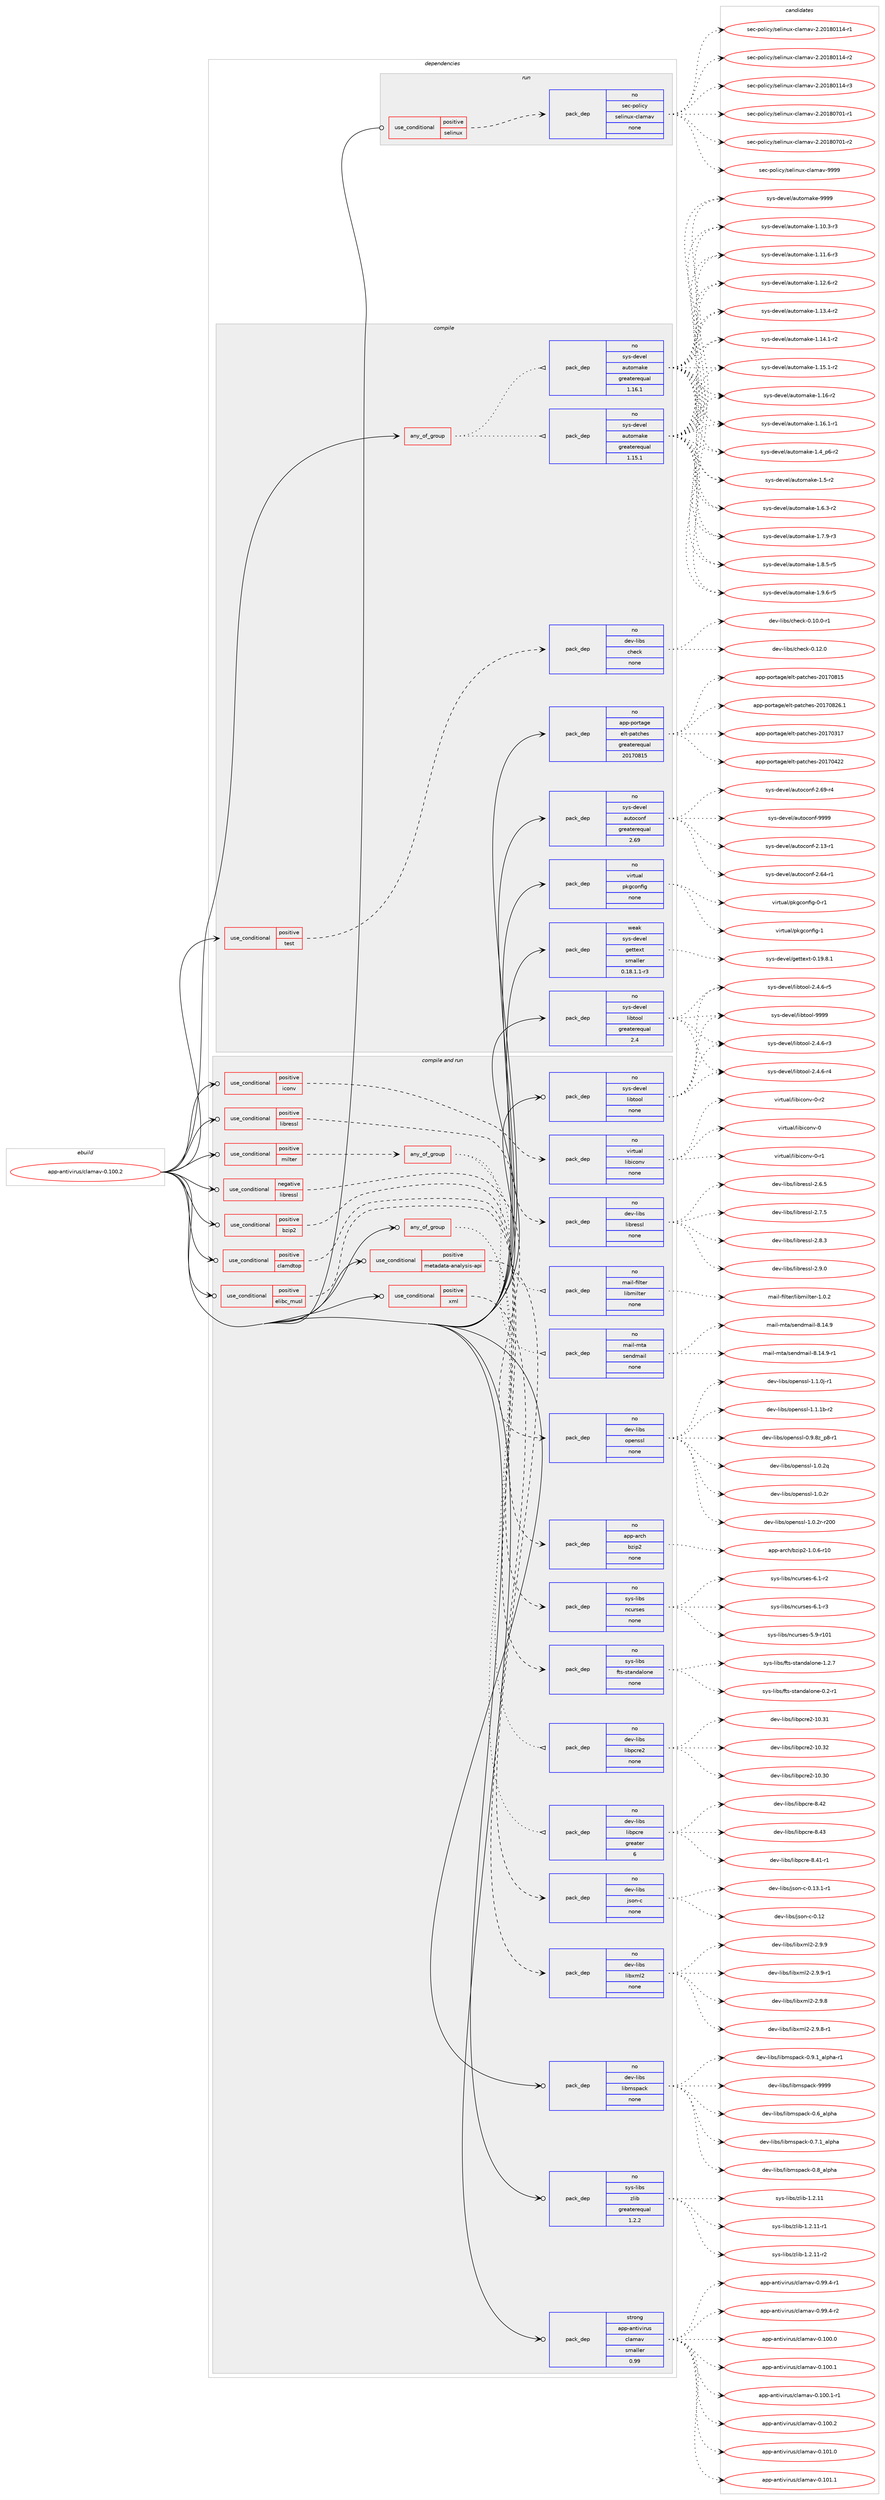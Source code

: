 digraph prolog {

# *************
# Graph options
# *************

newrank=true;
concentrate=true;
compound=true;
graph [rankdir=LR,fontname=Helvetica,fontsize=10,ranksep=1.5];#, ranksep=2.5, nodesep=0.2];
edge  [arrowhead=vee];
node  [fontname=Helvetica,fontsize=10];

# **********
# The ebuild
# **********

subgraph cluster_leftcol {
color=gray;
rank=same;
label=<<i>ebuild</i>>;
id [label="app-antivirus/clamav-0.100.2", color=red, width=4, href="../app-antivirus/clamav-0.100.2.svg"];
}

# ****************
# The dependencies
# ****************

subgraph cluster_midcol {
color=gray;
label=<<i>dependencies</i>>;
subgraph cluster_compile {
fillcolor="#eeeeee";
style=filled;
label=<<i>compile</i>>;
subgraph any19181 {
dependency1270510 [label=<<TABLE BORDER="0" CELLBORDER="1" CELLSPACING="0" CELLPADDING="4"><TR><TD CELLPADDING="10">any_of_group</TD></TR></TABLE>>, shape=none, color=red];subgraph pack904474 {
dependency1270511 [label=<<TABLE BORDER="0" CELLBORDER="1" CELLSPACING="0" CELLPADDING="4" WIDTH="220"><TR><TD ROWSPAN="6" CELLPADDING="30">pack_dep</TD></TR><TR><TD WIDTH="110">no</TD></TR><TR><TD>sys-devel</TD></TR><TR><TD>automake</TD></TR><TR><TD>greaterequal</TD></TR><TR><TD>1.16.1</TD></TR></TABLE>>, shape=none, color=blue];
}
dependency1270510:e -> dependency1270511:w [weight=20,style="dotted",arrowhead="oinv"];
subgraph pack904475 {
dependency1270512 [label=<<TABLE BORDER="0" CELLBORDER="1" CELLSPACING="0" CELLPADDING="4" WIDTH="220"><TR><TD ROWSPAN="6" CELLPADDING="30">pack_dep</TD></TR><TR><TD WIDTH="110">no</TD></TR><TR><TD>sys-devel</TD></TR><TR><TD>automake</TD></TR><TR><TD>greaterequal</TD></TR><TR><TD>1.15.1</TD></TR></TABLE>>, shape=none, color=blue];
}
dependency1270510:e -> dependency1270512:w [weight=20,style="dotted",arrowhead="oinv"];
}
id:e -> dependency1270510:w [weight=20,style="solid",arrowhead="vee"];
subgraph cond346334 {
dependency1270513 [label=<<TABLE BORDER="0" CELLBORDER="1" CELLSPACING="0" CELLPADDING="4"><TR><TD ROWSPAN="3" CELLPADDING="10">use_conditional</TD></TR><TR><TD>positive</TD></TR><TR><TD>test</TD></TR></TABLE>>, shape=none, color=red];
subgraph pack904476 {
dependency1270514 [label=<<TABLE BORDER="0" CELLBORDER="1" CELLSPACING="0" CELLPADDING="4" WIDTH="220"><TR><TD ROWSPAN="6" CELLPADDING="30">pack_dep</TD></TR><TR><TD WIDTH="110">no</TD></TR><TR><TD>dev-libs</TD></TR><TR><TD>check</TD></TR><TR><TD>none</TD></TR><TR><TD></TD></TR></TABLE>>, shape=none, color=blue];
}
dependency1270513:e -> dependency1270514:w [weight=20,style="dashed",arrowhead="vee"];
}
id:e -> dependency1270513:w [weight=20,style="solid",arrowhead="vee"];
subgraph pack904477 {
dependency1270515 [label=<<TABLE BORDER="0" CELLBORDER="1" CELLSPACING="0" CELLPADDING="4" WIDTH="220"><TR><TD ROWSPAN="6" CELLPADDING="30">pack_dep</TD></TR><TR><TD WIDTH="110">no</TD></TR><TR><TD>app-portage</TD></TR><TR><TD>elt-patches</TD></TR><TR><TD>greaterequal</TD></TR><TR><TD>20170815</TD></TR></TABLE>>, shape=none, color=blue];
}
id:e -> dependency1270515:w [weight=20,style="solid",arrowhead="vee"];
subgraph pack904478 {
dependency1270516 [label=<<TABLE BORDER="0" CELLBORDER="1" CELLSPACING="0" CELLPADDING="4" WIDTH="220"><TR><TD ROWSPAN="6" CELLPADDING="30">pack_dep</TD></TR><TR><TD WIDTH="110">no</TD></TR><TR><TD>sys-devel</TD></TR><TR><TD>autoconf</TD></TR><TR><TD>greaterequal</TD></TR><TR><TD>2.69</TD></TR></TABLE>>, shape=none, color=blue];
}
id:e -> dependency1270516:w [weight=20,style="solid",arrowhead="vee"];
subgraph pack904479 {
dependency1270517 [label=<<TABLE BORDER="0" CELLBORDER="1" CELLSPACING="0" CELLPADDING="4" WIDTH="220"><TR><TD ROWSPAN="6" CELLPADDING="30">pack_dep</TD></TR><TR><TD WIDTH="110">no</TD></TR><TR><TD>sys-devel</TD></TR><TR><TD>libtool</TD></TR><TR><TD>greaterequal</TD></TR><TR><TD>2.4</TD></TR></TABLE>>, shape=none, color=blue];
}
id:e -> dependency1270517:w [weight=20,style="solid",arrowhead="vee"];
subgraph pack904480 {
dependency1270518 [label=<<TABLE BORDER="0" CELLBORDER="1" CELLSPACING="0" CELLPADDING="4" WIDTH="220"><TR><TD ROWSPAN="6" CELLPADDING="30">pack_dep</TD></TR><TR><TD WIDTH="110">no</TD></TR><TR><TD>virtual</TD></TR><TR><TD>pkgconfig</TD></TR><TR><TD>none</TD></TR><TR><TD></TD></TR></TABLE>>, shape=none, color=blue];
}
id:e -> dependency1270518:w [weight=20,style="solid",arrowhead="vee"];
subgraph pack904481 {
dependency1270519 [label=<<TABLE BORDER="0" CELLBORDER="1" CELLSPACING="0" CELLPADDING="4" WIDTH="220"><TR><TD ROWSPAN="6" CELLPADDING="30">pack_dep</TD></TR><TR><TD WIDTH="110">weak</TD></TR><TR><TD>sys-devel</TD></TR><TR><TD>gettext</TD></TR><TR><TD>smaller</TD></TR><TR><TD>0.18.1.1-r3</TD></TR></TABLE>>, shape=none, color=blue];
}
id:e -> dependency1270519:w [weight=20,style="solid",arrowhead="vee"];
}
subgraph cluster_compileandrun {
fillcolor="#eeeeee";
style=filled;
label=<<i>compile and run</i>>;
subgraph any19182 {
dependency1270520 [label=<<TABLE BORDER="0" CELLBORDER="1" CELLSPACING="0" CELLPADDING="4"><TR><TD CELLPADDING="10">any_of_group</TD></TR></TABLE>>, shape=none, color=red];subgraph pack904482 {
dependency1270521 [label=<<TABLE BORDER="0" CELLBORDER="1" CELLSPACING="0" CELLPADDING="4" WIDTH="220"><TR><TD ROWSPAN="6" CELLPADDING="30">pack_dep</TD></TR><TR><TD WIDTH="110">no</TD></TR><TR><TD>dev-libs</TD></TR><TR><TD>libpcre2</TD></TR><TR><TD>none</TD></TR><TR><TD></TD></TR></TABLE>>, shape=none, color=blue];
}
dependency1270520:e -> dependency1270521:w [weight=20,style="dotted",arrowhead="oinv"];
subgraph pack904483 {
dependency1270522 [label=<<TABLE BORDER="0" CELLBORDER="1" CELLSPACING="0" CELLPADDING="4" WIDTH="220"><TR><TD ROWSPAN="6" CELLPADDING="30">pack_dep</TD></TR><TR><TD WIDTH="110">no</TD></TR><TR><TD>dev-libs</TD></TR><TR><TD>libpcre</TD></TR><TR><TD>greater</TD></TR><TR><TD>6</TD></TR></TABLE>>, shape=none, color=blue];
}
dependency1270520:e -> dependency1270522:w [weight=20,style="dotted",arrowhead="oinv"];
}
id:e -> dependency1270520:w [weight=20,style="solid",arrowhead="odotvee"];
subgraph cond346335 {
dependency1270523 [label=<<TABLE BORDER="0" CELLBORDER="1" CELLSPACING="0" CELLPADDING="4"><TR><TD ROWSPAN="3" CELLPADDING="10">use_conditional</TD></TR><TR><TD>negative</TD></TR><TR><TD>libressl</TD></TR></TABLE>>, shape=none, color=red];
subgraph pack904484 {
dependency1270524 [label=<<TABLE BORDER="0" CELLBORDER="1" CELLSPACING="0" CELLPADDING="4" WIDTH="220"><TR><TD ROWSPAN="6" CELLPADDING="30">pack_dep</TD></TR><TR><TD WIDTH="110">no</TD></TR><TR><TD>dev-libs</TD></TR><TR><TD>openssl</TD></TR><TR><TD>none</TD></TR><TR><TD></TD></TR></TABLE>>, shape=none, color=blue];
}
dependency1270523:e -> dependency1270524:w [weight=20,style="dashed",arrowhead="vee"];
}
id:e -> dependency1270523:w [weight=20,style="solid",arrowhead="odotvee"];
subgraph cond346336 {
dependency1270525 [label=<<TABLE BORDER="0" CELLBORDER="1" CELLSPACING="0" CELLPADDING="4"><TR><TD ROWSPAN="3" CELLPADDING="10">use_conditional</TD></TR><TR><TD>positive</TD></TR><TR><TD>bzip2</TD></TR></TABLE>>, shape=none, color=red];
subgraph pack904485 {
dependency1270526 [label=<<TABLE BORDER="0" CELLBORDER="1" CELLSPACING="0" CELLPADDING="4" WIDTH="220"><TR><TD ROWSPAN="6" CELLPADDING="30">pack_dep</TD></TR><TR><TD WIDTH="110">no</TD></TR><TR><TD>app-arch</TD></TR><TR><TD>bzip2</TD></TR><TR><TD>none</TD></TR><TR><TD></TD></TR></TABLE>>, shape=none, color=blue];
}
dependency1270525:e -> dependency1270526:w [weight=20,style="dashed",arrowhead="vee"];
}
id:e -> dependency1270525:w [weight=20,style="solid",arrowhead="odotvee"];
subgraph cond346337 {
dependency1270527 [label=<<TABLE BORDER="0" CELLBORDER="1" CELLSPACING="0" CELLPADDING="4"><TR><TD ROWSPAN="3" CELLPADDING="10">use_conditional</TD></TR><TR><TD>positive</TD></TR><TR><TD>clamdtop</TD></TR></TABLE>>, shape=none, color=red];
subgraph pack904486 {
dependency1270528 [label=<<TABLE BORDER="0" CELLBORDER="1" CELLSPACING="0" CELLPADDING="4" WIDTH="220"><TR><TD ROWSPAN="6" CELLPADDING="30">pack_dep</TD></TR><TR><TD WIDTH="110">no</TD></TR><TR><TD>sys-libs</TD></TR><TR><TD>ncurses</TD></TR><TR><TD>none</TD></TR><TR><TD></TD></TR></TABLE>>, shape=none, color=blue];
}
dependency1270527:e -> dependency1270528:w [weight=20,style="dashed",arrowhead="vee"];
}
id:e -> dependency1270527:w [weight=20,style="solid",arrowhead="odotvee"];
subgraph cond346338 {
dependency1270529 [label=<<TABLE BORDER="0" CELLBORDER="1" CELLSPACING="0" CELLPADDING="4"><TR><TD ROWSPAN="3" CELLPADDING="10">use_conditional</TD></TR><TR><TD>positive</TD></TR><TR><TD>elibc_musl</TD></TR></TABLE>>, shape=none, color=red];
subgraph pack904487 {
dependency1270530 [label=<<TABLE BORDER="0" CELLBORDER="1" CELLSPACING="0" CELLPADDING="4" WIDTH="220"><TR><TD ROWSPAN="6" CELLPADDING="30">pack_dep</TD></TR><TR><TD WIDTH="110">no</TD></TR><TR><TD>sys-libs</TD></TR><TR><TD>fts-standalone</TD></TR><TR><TD>none</TD></TR><TR><TD></TD></TR></TABLE>>, shape=none, color=blue];
}
dependency1270529:e -> dependency1270530:w [weight=20,style="dashed",arrowhead="vee"];
}
id:e -> dependency1270529:w [weight=20,style="solid",arrowhead="odotvee"];
subgraph cond346339 {
dependency1270531 [label=<<TABLE BORDER="0" CELLBORDER="1" CELLSPACING="0" CELLPADDING="4"><TR><TD ROWSPAN="3" CELLPADDING="10">use_conditional</TD></TR><TR><TD>positive</TD></TR><TR><TD>iconv</TD></TR></TABLE>>, shape=none, color=red];
subgraph pack904488 {
dependency1270532 [label=<<TABLE BORDER="0" CELLBORDER="1" CELLSPACING="0" CELLPADDING="4" WIDTH="220"><TR><TD ROWSPAN="6" CELLPADDING="30">pack_dep</TD></TR><TR><TD WIDTH="110">no</TD></TR><TR><TD>virtual</TD></TR><TR><TD>libiconv</TD></TR><TR><TD>none</TD></TR><TR><TD></TD></TR></TABLE>>, shape=none, color=blue];
}
dependency1270531:e -> dependency1270532:w [weight=20,style="dashed",arrowhead="vee"];
}
id:e -> dependency1270531:w [weight=20,style="solid",arrowhead="odotvee"];
subgraph cond346340 {
dependency1270533 [label=<<TABLE BORDER="0" CELLBORDER="1" CELLSPACING="0" CELLPADDING="4"><TR><TD ROWSPAN="3" CELLPADDING="10">use_conditional</TD></TR><TR><TD>positive</TD></TR><TR><TD>libressl</TD></TR></TABLE>>, shape=none, color=red];
subgraph pack904489 {
dependency1270534 [label=<<TABLE BORDER="0" CELLBORDER="1" CELLSPACING="0" CELLPADDING="4" WIDTH="220"><TR><TD ROWSPAN="6" CELLPADDING="30">pack_dep</TD></TR><TR><TD WIDTH="110">no</TD></TR><TR><TD>dev-libs</TD></TR><TR><TD>libressl</TD></TR><TR><TD>none</TD></TR><TR><TD></TD></TR></TABLE>>, shape=none, color=blue];
}
dependency1270533:e -> dependency1270534:w [weight=20,style="dashed",arrowhead="vee"];
}
id:e -> dependency1270533:w [weight=20,style="solid",arrowhead="odotvee"];
subgraph cond346341 {
dependency1270535 [label=<<TABLE BORDER="0" CELLBORDER="1" CELLSPACING="0" CELLPADDING="4"><TR><TD ROWSPAN="3" CELLPADDING="10">use_conditional</TD></TR><TR><TD>positive</TD></TR><TR><TD>metadata-analysis-api</TD></TR></TABLE>>, shape=none, color=red];
subgraph pack904490 {
dependency1270536 [label=<<TABLE BORDER="0" CELLBORDER="1" CELLSPACING="0" CELLPADDING="4" WIDTH="220"><TR><TD ROWSPAN="6" CELLPADDING="30">pack_dep</TD></TR><TR><TD WIDTH="110">no</TD></TR><TR><TD>dev-libs</TD></TR><TR><TD>json-c</TD></TR><TR><TD>none</TD></TR><TR><TD></TD></TR></TABLE>>, shape=none, color=blue];
}
dependency1270535:e -> dependency1270536:w [weight=20,style="dashed",arrowhead="vee"];
}
id:e -> dependency1270535:w [weight=20,style="solid",arrowhead="odotvee"];
subgraph cond346342 {
dependency1270537 [label=<<TABLE BORDER="0" CELLBORDER="1" CELLSPACING="0" CELLPADDING="4"><TR><TD ROWSPAN="3" CELLPADDING="10">use_conditional</TD></TR><TR><TD>positive</TD></TR><TR><TD>milter</TD></TR></TABLE>>, shape=none, color=red];
subgraph any19183 {
dependency1270538 [label=<<TABLE BORDER="0" CELLBORDER="1" CELLSPACING="0" CELLPADDING="4"><TR><TD CELLPADDING="10">any_of_group</TD></TR></TABLE>>, shape=none, color=red];subgraph pack904491 {
dependency1270539 [label=<<TABLE BORDER="0" CELLBORDER="1" CELLSPACING="0" CELLPADDING="4" WIDTH="220"><TR><TD ROWSPAN="6" CELLPADDING="30">pack_dep</TD></TR><TR><TD WIDTH="110">no</TD></TR><TR><TD>mail-filter</TD></TR><TR><TD>libmilter</TD></TR><TR><TD>none</TD></TR><TR><TD></TD></TR></TABLE>>, shape=none, color=blue];
}
dependency1270538:e -> dependency1270539:w [weight=20,style="dotted",arrowhead="oinv"];
subgraph pack904492 {
dependency1270540 [label=<<TABLE BORDER="0" CELLBORDER="1" CELLSPACING="0" CELLPADDING="4" WIDTH="220"><TR><TD ROWSPAN="6" CELLPADDING="30">pack_dep</TD></TR><TR><TD WIDTH="110">no</TD></TR><TR><TD>mail-mta</TD></TR><TR><TD>sendmail</TD></TR><TR><TD>none</TD></TR><TR><TD></TD></TR></TABLE>>, shape=none, color=blue];
}
dependency1270538:e -> dependency1270540:w [weight=20,style="dotted",arrowhead="oinv"];
}
dependency1270537:e -> dependency1270538:w [weight=20,style="dashed",arrowhead="vee"];
}
id:e -> dependency1270537:w [weight=20,style="solid",arrowhead="odotvee"];
subgraph cond346343 {
dependency1270541 [label=<<TABLE BORDER="0" CELLBORDER="1" CELLSPACING="0" CELLPADDING="4"><TR><TD ROWSPAN="3" CELLPADDING="10">use_conditional</TD></TR><TR><TD>positive</TD></TR><TR><TD>xml</TD></TR></TABLE>>, shape=none, color=red];
subgraph pack904493 {
dependency1270542 [label=<<TABLE BORDER="0" CELLBORDER="1" CELLSPACING="0" CELLPADDING="4" WIDTH="220"><TR><TD ROWSPAN="6" CELLPADDING="30">pack_dep</TD></TR><TR><TD WIDTH="110">no</TD></TR><TR><TD>dev-libs</TD></TR><TR><TD>libxml2</TD></TR><TR><TD>none</TD></TR><TR><TD></TD></TR></TABLE>>, shape=none, color=blue];
}
dependency1270541:e -> dependency1270542:w [weight=20,style="dashed",arrowhead="vee"];
}
id:e -> dependency1270541:w [weight=20,style="solid",arrowhead="odotvee"];
subgraph pack904494 {
dependency1270543 [label=<<TABLE BORDER="0" CELLBORDER="1" CELLSPACING="0" CELLPADDING="4" WIDTH="220"><TR><TD ROWSPAN="6" CELLPADDING="30">pack_dep</TD></TR><TR><TD WIDTH="110">no</TD></TR><TR><TD>dev-libs</TD></TR><TR><TD>libmspack</TD></TR><TR><TD>none</TD></TR><TR><TD></TD></TR></TABLE>>, shape=none, color=blue];
}
id:e -> dependency1270543:w [weight=20,style="solid",arrowhead="odotvee"];
subgraph pack904495 {
dependency1270544 [label=<<TABLE BORDER="0" CELLBORDER="1" CELLSPACING="0" CELLPADDING="4" WIDTH="220"><TR><TD ROWSPAN="6" CELLPADDING="30">pack_dep</TD></TR><TR><TD WIDTH="110">no</TD></TR><TR><TD>sys-devel</TD></TR><TR><TD>libtool</TD></TR><TR><TD>none</TD></TR><TR><TD></TD></TR></TABLE>>, shape=none, color=blue];
}
id:e -> dependency1270544:w [weight=20,style="solid",arrowhead="odotvee"];
subgraph pack904496 {
dependency1270545 [label=<<TABLE BORDER="0" CELLBORDER="1" CELLSPACING="0" CELLPADDING="4" WIDTH="220"><TR><TD ROWSPAN="6" CELLPADDING="30">pack_dep</TD></TR><TR><TD WIDTH="110">no</TD></TR><TR><TD>sys-libs</TD></TR><TR><TD>zlib</TD></TR><TR><TD>greaterequal</TD></TR><TR><TD>1.2.2</TD></TR></TABLE>>, shape=none, color=blue];
}
id:e -> dependency1270545:w [weight=20,style="solid",arrowhead="odotvee"];
subgraph pack904497 {
dependency1270546 [label=<<TABLE BORDER="0" CELLBORDER="1" CELLSPACING="0" CELLPADDING="4" WIDTH="220"><TR><TD ROWSPAN="6" CELLPADDING="30">pack_dep</TD></TR><TR><TD WIDTH="110">strong</TD></TR><TR><TD>app-antivirus</TD></TR><TR><TD>clamav</TD></TR><TR><TD>smaller</TD></TR><TR><TD>0.99</TD></TR></TABLE>>, shape=none, color=blue];
}
id:e -> dependency1270546:w [weight=20,style="solid",arrowhead="odotvee"];
}
subgraph cluster_run {
fillcolor="#eeeeee";
style=filled;
label=<<i>run</i>>;
subgraph cond346344 {
dependency1270547 [label=<<TABLE BORDER="0" CELLBORDER="1" CELLSPACING="0" CELLPADDING="4"><TR><TD ROWSPAN="3" CELLPADDING="10">use_conditional</TD></TR><TR><TD>positive</TD></TR><TR><TD>selinux</TD></TR></TABLE>>, shape=none, color=red];
subgraph pack904498 {
dependency1270548 [label=<<TABLE BORDER="0" CELLBORDER="1" CELLSPACING="0" CELLPADDING="4" WIDTH="220"><TR><TD ROWSPAN="6" CELLPADDING="30">pack_dep</TD></TR><TR><TD WIDTH="110">no</TD></TR><TR><TD>sec-policy</TD></TR><TR><TD>selinux-clamav</TD></TR><TR><TD>none</TD></TR><TR><TD></TD></TR></TABLE>>, shape=none, color=blue];
}
dependency1270547:e -> dependency1270548:w [weight=20,style="dashed",arrowhead="vee"];
}
id:e -> dependency1270547:w [weight=20,style="solid",arrowhead="odot"];
}
}

# **************
# The candidates
# **************

subgraph cluster_choices {
rank=same;
color=gray;
label=<<i>candidates</i>>;

subgraph choice904474 {
color=black;
nodesep=1;
choice11512111545100101118101108479711711611110997107101454946494846514511451 [label="sys-devel/automake-1.10.3-r3", color=red, width=4,href="../sys-devel/automake-1.10.3-r3.svg"];
choice11512111545100101118101108479711711611110997107101454946494946544511451 [label="sys-devel/automake-1.11.6-r3", color=red, width=4,href="../sys-devel/automake-1.11.6-r3.svg"];
choice11512111545100101118101108479711711611110997107101454946495046544511450 [label="sys-devel/automake-1.12.6-r2", color=red, width=4,href="../sys-devel/automake-1.12.6-r2.svg"];
choice11512111545100101118101108479711711611110997107101454946495146524511450 [label="sys-devel/automake-1.13.4-r2", color=red, width=4,href="../sys-devel/automake-1.13.4-r2.svg"];
choice11512111545100101118101108479711711611110997107101454946495246494511450 [label="sys-devel/automake-1.14.1-r2", color=red, width=4,href="../sys-devel/automake-1.14.1-r2.svg"];
choice11512111545100101118101108479711711611110997107101454946495346494511450 [label="sys-devel/automake-1.15.1-r2", color=red, width=4,href="../sys-devel/automake-1.15.1-r2.svg"];
choice1151211154510010111810110847971171161111099710710145494649544511450 [label="sys-devel/automake-1.16-r2", color=red, width=4,href="../sys-devel/automake-1.16-r2.svg"];
choice11512111545100101118101108479711711611110997107101454946495446494511449 [label="sys-devel/automake-1.16.1-r1", color=red, width=4,href="../sys-devel/automake-1.16.1-r1.svg"];
choice115121115451001011181011084797117116111109971071014549465295112544511450 [label="sys-devel/automake-1.4_p6-r2", color=red, width=4,href="../sys-devel/automake-1.4_p6-r2.svg"];
choice11512111545100101118101108479711711611110997107101454946534511450 [label="sys-devel/automake-1.5-r2", color=red, width=4,href="../sys-devel/automake-1.5-r2.svg"];
choice115121115451001011181011084797117116111109971071014549465446514511450 [label="sys-devel/automake-1.6.3-r2", color=red, width=4,href="../sys-devel/automake-1.6.3-r2.svg"];
choice115121115451001011181011084797117116111109971071014549465546574511451 [label="sys-devel/automake-1.7.9-r3", color=red, width=4,href="../sys-devel/automake-1.7.9-r3.svg"];
choice115121115451001011181011084797117116111109971071014549465646534511453 [label="sys-devel/automake-1.8.5-r5", color=red, width=4,href="../sys-devel/automake-1.8.5-r5.svg"];
choice115121115451001011181011084797117116111109971071014549465746544511453 [label="sys-devel/automake-1.9.6-r5", color=red, width=4,href="../sys-devel/automake-1.9.6-r5.svg"];
choice115121115451001011181011084797117116111109971071014557575757 [label="sys-devel/automake-9999", color=red, width=4,href="../sys-devel/automake-9999.svg"];
dependency1270511:e -> choice11512111545100101118101108479711711611110997107101454946494846514511451:w [style=dotted,weight="100"];
dependency1270511:e -> choice11512111545100101118101108479711711611110997107101454946494946544511451:w [style=dotted,weight="100"];
dependency1270511:e -> choice11512111545100101118101108479711711611110997107101454946495046544511450:w [style=dotted,weight="100"];
dependency1270511:e -> choice11512111545100101118101108479711711611110997107101454946495146524511450:w [style=dotted,weight="100"];
dependency1270511:e -> choice11512111545100101118101108479711711611110997107101454946495246494511450:w [style=dotted,weight="100"];
dependency1270511:e -> choice11512111545100101118101108479711711611110997107101454946495346494511450:w [style=dotted,weight="100"];
dependency1270511:e -> choice1151211154510010111810110847971171161111099710710145494649544511450:w [style=dotted,weight="100"];
dependency1270511:e -> choice11512111545100101118101108479711711611110997107101454946495446494511449:w [style=dotted,weight="100"];
dependency1270511:e -> choice115121115451001011181011084797117116111109971071014549465295112544511450:w [style=dotted,weight="100"];
dependency1270511:e -> choice11512111545100101118101108479711711611110997107101454946534511450:w [style=dotted,weight="100"];
dependency1270511:e -> choice115121115451001011181011084797117116111109971071014549465446514511450:w [style=dotted,weight="100"];
dependency1270511:e -> choice115121115451001011181011084797117116111109971071014549465546574511451:w [style=dotted,weight="100"];
dependency1270511:e -> choice115121115451001011181011084797117116111109971071014549465646534511453:w [style=dotted,weight="100"];
dependency1270511:e -> choice115121115451001011181011084797117116111109971071014549465746544511453:w [style=dotted,weight="100"];
dependency1270511:e -> choice115121115451001011181011084797117116111109971071014557575757:w [style=dotted,weight="100"];
}
subgraph choice904475 {
color=black;
nodesep=1;
choice11512111545100101118101108479711711611110997107101454946494846514511451 [label="sys-devel/automake-1.10.3-r3", color=red, width=4,href="../sys-devel/automake-1.10.3-r3.svg"];
choice11512111545100101118101108479711711611110997107101454946494946544511451 [label="sys-devel/automake-1.11.6-r3", color=red, width=4,href="../sys-devel/automake-1.11.6-r3.svg"];
choice11512111545100101118101108479711711611110997107101454946495046544511450 [label="sys-devel/automake-1.12.6-r2", color=red, width=4,href="../sys-devel/automake-1.12.6-r2.svg"];
choice11512111545100101118101108479711711611110997107101454946495146524511450 [label="sys-devel/automake-1.13.4-r2", color=red, width=4,href="../sys-devel/automake-1.13.4-r2.svg"];
choice11512111545100101118101108479711711611110997107101454946495246494511450 [label="sys-devel/automake-1.14.1-r2", color=red, width=4,href="../sys-devel/automake-1.14.1-r2.svg"];
choice11512111545100101118101108479711711611110997107101454946495346494511450 [label="sys-devel/automake-1.15.1-r2", color=red, width=4,href="../sys-devel/automake-1.15.1-r2.svg"];
choice1151211154510010111810110847971171161111099710710145494649544511450 [label="sys-devel/automake-1.16-r2", color=red, width=4,href="../sys-devel/automake-1.16-r2.svg"];
choice11512111545100101118101108479711711611110997107101454946495446494511449 [label="sys-devel/automake-1.16.1-r1", color=red, width=4,href="../sys-devel/automake-1.16.1-r1.svg"];
choice115121115451001011181011084797117116111109971071014549465295112544511450 [label="sys-devel/automake-1.4_p6-r2", color=red, width=4,href="../sys-devel/automake-1.4_p6-r2.svg"];
choice11512111545100101118101108479711711611110997107101454946534511450 [label="sys-devel/automake-1.5-r2", color=red, width=4,href="../sys-devel/automake-1.5-r2.svg"];
choice115121115451001011181011084797117116111109971071014549465446514511450 [label="sys-devel/automake-1.6.3-r2", color=red, width=4,href="../sys-devel/automake-1.6.3-r2.svg"];
choice115121115451001011181011084797117116111109971071014549465546574511451 [label="sys-devel/automake-1.7.9-r3", color=red, width=4,href="../sys-devel/automake-1.7.9-r3.svg"];
choice115121115451001011181011084797117116111109971071014549465646534511453 [label="sys-devel/automake-1.8.5-r5", color=red, width=4,href="../sys-devel/automake-1.8.5-r5.svg"];
choice115121115451001011181011084797117116111109971071014549465746544511453 [label="sys-devel/automake-1.9.6-r5", color=red, width=4,href="../sys-devel/automake-1.9.6-r5.svg"];
choice115121115451001011181011084797117116111109971071014557575757 [label="sys-devel/automake-9999", color=red, width=4,href="../sys-devel/automake-9999.svg"];
dependency1270512:e -> choice11512111545100101118101108479711711611110997107101454946494846514511451:w [style=dotted,weight="100"];
dependency1270512:e -> choice11512111545100101118101108479711711611110997107101454946494946544511451:w [style=dotted,weight="100"];
dependency1270512:e -> choice11512111545100101118101108479711711611110997107101454946495046544511450:w [style=dotted,weight="100"];
dependency1270512:e -> choice11512111545100101118101108479711711611110997107101454946495146524511450:w [style=dotted,weight="100"];
dependency1270512:e -> choice11512111545100101118101108479711711611110997107101454946495246494511450:w [style=dotted,weight="100"];
dependency1270512:e -> choice11512111545100101118101108479711711611110997107101454946495346494511450:w [style=dotted,weight="100"];
dependency1270512:e -> choice1151211154510010111810110847971171161111099710710145494649544511450:w [style=dotted,weight="100"];
dependency1270512:e -> choice11512111545100101118101108479711711611110997107101454946495446494511449:w [style=dotted,weight="100"];
dependency1270512:e -> choice115121115451001011181011084797117116111109971071014549465295112544511450:w [style=dotted,weight="100"];
dependency1270512:e -> choice11512111545100101118101108479711711611110997107101454946534511450:w [style=dotted,weight="100"];
dependency1270512:e -> choice115121115451001011181011084797117116111109971071014549465446514511450:w [style=dotted,weight="100"];
dependency1270512:e -> choice115121115451001011181011084797117116111109971071014549465546574511451:w [style=dotted,weight="100"];
dependency1270512:e -> choice115121115451001011181011084797117116111109971071014549465646534511453:w [style=dotted,weight="100"];
dependency1270512:e -> choice115121115451001011181011084797117116111109971071014549465746544511453:w [style=dotted,weight="100"];
dependency1270512:e -> choice115121115451001011181011084797117116111109971071014557575757:w [style=dotted,weight="100"];
}
subgraph choice904476 {
color=black;
nodesep=1;
choice1001011184510810598115479910410199107454846494846484511449 [label="dev-libs/check-0.10.0-r1", color=red, width=4,href="../dev-libs/check-0.10.0-r1.svg"];
choice100101118451081059811547991041019910745484649504648 [label="dev-libs/check-0.12.0", color=red, width=4,href="../dev-libs/check-0.12.0.svg"];
dependency1270514:e -> choice1001011184510810598115479910410199107454846494846484511449:w [style=dotted,weight="100"];
dependency1270514:e -> choice100101118451081059811547991041019910745484649504648:w [style=dotted,weight="100"];
}
subgraph choice904477 {
color=black;
nodesep=1;
choice97112112451121111141169710310147101108116451129711699104101115455048495548514955 [label="app-portage/elt-patches-20170317", color=red, width=4,href="../app-portage/elt-patches-20170317.svg"];
choice97112112451121111141169710310147101108116451129711699104101115455048495548525050 [label="app-portage/elt-patches-20170422", color=red, width=4,href="../app-portage/elt-patches-20170422.svg"];
choice97112112451121111141169710310147101108116451129711699104101115455048495548564953 [label="app-portage/elt-patches-20170815", color=red, width=4,href="../app-portage/elt-patches-20170815.svg"];
choice971121124511211111411697103101471011081164511297116991041011154550484955485650544649 [label="app-portage/elt-patches-20170826.1", color=red, width=4,href="../app-portage/elt-patches-20170826.1.svg"];
dependency1270515:e -> choice97112112451121111141169710310147101108116451129711699104101115455048495548514955:w [style=dotted,weight="100"];
dependency1270515:e -> choice97112112451121111141169710310147101108116451129711699104101115455048495548525050:w [style=dotted,weight="100"];
dependency1270515:e -> choice97112112451121111141169710310147101108116451129711699104101115455048495548564953:w [style=dotted,weight="100"];
dependency1270515:e -> choice971121124511211111411697103101471011081164511297116991041011154550484955485650544649:w [style=dotted,weight="100"];
}
subgraph choice904478 {
color=black;
nodesep=1;
choice1151211154510010111810110847971171161119911111010245504649514511449 [label="sys-devel/autoconf-2.13-r1", color=red, width=4,href="../sys-devel/autoconf-2.13-r1.svg"];
choice1151211154510010111810110847971171161119911111010245504654524511449 [label="sys-devel/autoconf-2.64-r1", color=red, width=4,href="../sys-devel/autoconf-2.64-r1.svg"];
choice1151211154510010111810110847971171161119911111010245504654574511452 [label="sys-devel/autoconf-2.69-r4", color=red, width=4,href="../sys-devel/autoconf-2.69-r4.svg"];
choice115121115451001011181011084797117116111991111101024557575757 [label="sys-devel/autoconf-9999", color=red, width=4,href="../sys-devel/autoconf-9999.svg"];
dependency1270516:e -> choice1151211154510010111810110847971171161119911111010245504649514511449:w [style=dotted,weight="100"];
dependency1270516:e -> choice1151211154510010111810110847971171161119911111010245504654524511449:w [style=dotted,weight="100"];
dependency1270516:e -> choice1151211154510010111810110847971171161119911111010245504654574511452:w [style=dotted,weight="100"];
dependency1270516:e -> choice115121115451001011181011084797117116111991111101024557575757:w [style=dotted,weight="100"];
}
subgraph choice904479 {
color=black;
nodesep=1;
choice1151211154510010111810110847108105981161111111084550465246544511451 [label="sys-devel/libtool-2.4.6-r3", color=red, width=4,href="../sys-devel/libtool-2.4.6-r3.svg"];
choice1151211154510010111810110847108105981161111111084550465246544511452 [label="sys-devel/libtool-2.4.6-r4", color=red, width=4,href="../sys-devel/libtool-2.4.6-r4.svg"];
choice1151211154510010111810110847108105981161111111084550465246544511453 [label="sys-devel/libtool-2.4.6-r5", color=red, width=4,href="../sys-devel/libtool-2.4.6-r5.svg"];
choice1151211154510010111810110847108105981161111111084557575757 [label="sys-devel/libtool-9999", color=red, width=4,href="../sys-devel/libtool-9999.svg"];
dependency1270517:e -> choice1151211154510010111810110847108105981161111111084550465246544511451:w [style=dotted,weight="100"];
dependency1270517:e -> choice1151211154510010111810110847108105981161111111084550465246544511452:w [style=dotted,weight="100"];
dependency1270517:e -> choice1151211154510010111810110847108105981161111111084550465246544511453:w [style=dotted,weight="100"];
dependency1270517:e -> choice1151211154510010111810110847108105981161111111084557575757:w [style=dotted,weight="100"];
}
subgraph choice904480 {
color=black;
nodesep=1;
choice11810511411611797108471121071039911111010210510345484511449 [label="virtual/pkgconfig-0-r1", color=red, width=4,href="../virtual/pkgconfig-0-r1.svg"];
choice1181051141161179710847112107103991111101021051034549 [label="virtual/pkgconfig-1", color=red, width=4,href="../virtual/pkgconfig-1.svg"];
dependency1270518:e -> choice11810511411611797108471121071039911111010210510345484511449:w [style=dotted,weight="100"];
dependency1270518:e -> choice1181051141161179710847112107103991111101021051034549:w [style=dotted,weight="100"];
}
subgraph choice904481 {
color=black;
nodesep=1;
choice1151211154510010111810110847103101116116101120116454846495746564649 [label="sys-devel/gettext-0.19.8.1", color=red, width=4,href="../sys-devel/gettext-0.19.8.1.svg"];
dependency1270519:e -> choice1151211154510010111810110847103101116116101120116454846495746564649:w [style=dotted,weight="100"];
}
subgraph choice904482 {
color=black;
nodesep=1;
choice100101118451081059811547108105981129911410150454948465148 [label="dev-libs/libpcre2-10.30", color=red, width=4,href="../dev-libs/libpcre2-10.30.svg"];
choice100101118451081059811547108105981129911410150454948465149 [label="dev-libs/libpcre2-10.31", color=red, width=4,href="../dev-libs/libpcre2-10.31.svg"];
choice100101118451081059811547108105981129911410150454948465150 [label="dev-libs/libpcre2-10.32", color=red, width=4,href="../dev-libs/libpcre2-10.32.svg"];
dependency1270521:e -> choice100101118451081059811547108105981129911410150454948465148:w [style=dotted,weight="100"];
dependency1270521:e -> choice100101118451081059811547108105981129911410150454948465149:w [style=dotted,weight="100"];
dependency1270521:e -> choice100101118451081059811547108105981129911410150454948465150:w [style=dotted,weight="100"];
}
subgraph choice904483 {
color=black;
nodesep=1;
choice100101118451081059811547108105981129911410145564652494511449 [label="dev-libs/libpcre-8.41-r1", color=red, width=4,href="../dev-libs/libpcre-8.41-r1.svg"];
choice10010111845108105981154710810598112991141014556465250 [label="dev-libs/libpcre-8.42", color=red, width=4,href="../dev-libs/libpcre-8.42.svg"];
choice10010111845108105981154710810598112991141014556465251 [label="dev-libs/libpcre-8.43", color=red, width=4,href="../dev-libs/libpcre-8.43.svg"];
dependency1270522:e -> choice100101118451081059811547108105981129911410145564652494511449:w [style=dotted,weight="100"];
dependency1270522:e -> choice10010111845108105981154710810598112991141014556465250:w [style=dotted,weight="100"];
dependency1270522:e -> choice10010111845108105981154710810598112991141014556465251:w [style=dotted,weight="100"];
}
subgraph choice904484 {
color=black;
nodesep=1;
choice10010111845108105981154711111210111011511510845484657465612295112564511449 [label="dev-libs/openssl-0.9.8z_p8-r1", color=red, width=4,href="../dev-libs/openssl-0.9.8z_p8-r1.svg"];
choice100101118451081059811547111112101110115115108454946484650113 [label="dev-libs/openssl-1.0.2q", color=red, width=4,href="../dev-libs/openssl-1.0.2q.svg"];
choice100101118451081059811547111112101110115115108454946484650114 [label="dev-libs/openssl-1.0.2r", color=red, width=4,href="../dev-libs/openssl-1.0.2r.svg"];
choice10010111845108105981154711111210111011511510845494648465011445114504848 [label="dev-libs/openssl-1.0.2r-r200", color=red, width=4,href="../dev-libs/openssl-1.0.2r-r200.svg"];
choice1001011184510810598115471111121011101151151084549464946481064511449 [label="dev-libs/openssl-1.1.0j-r1", color=red, width=4,href="../dev-libs/openssl-1.1.0j-r1.svg"];
choice100101118451081059811547111112101110115115108454946494649984511450 [label="dev-libs/openssl-1.1.1b-r2", color=red, width=4,href="../dev-libs/openssl-1.1.1b-r2.svg"];
dependency1270524:e -> choice10010111845108105981154711111210111011511510845484657465612295112564511449:w [style=dotted,weight="100"];
dependency1270524:e -> choice100101118451081059811547111112101110115115108454946484650113:w [style=dotted,weight="100"];
dependency1270524:e -> choice100101118451081059811547111112101110115115108454946484650114:w [style=dotted,weight="100"];
dependency1270524:e -> choice10010111845108105981154711111210111011511510845494648465011445114504848:w [style=dotted,weight="100"];
dependency1270524:e -> choice1001011184510810598115471111121011101151151084549464946481064511449:w [style=dotted,weight="100"];
dependency1270524:e -> choice100101118451081059811547111112101110115115108454946494649984511450:w [style=dotted,weight="100"];
}
subgraph choice904485 {
color=black;
nodesep=1;
choice97112112459711499104479812210511250454946484654451144948 [label="app-arch/bzip2-1.0.6-r10", color=red, width=4,href="../app-arch/bzip2-1.0.6-r10.svg"];
dependency1270526:e -> choice97112112459711499104479812210511250454946484654451144948:w [style=dotted,weight="100"];
}
subgraph choice904486 {
color=black;
nodesep=1;
choice115121115451081059811547110991171141151011154553465745114494849 [label="sys-libs/ncurses-5.9-r101", color=red, width=4,href="../sys-libs/ncurses-5.9-r101.svg"];
choice11512111545108105981154711099117114115101115455446494511450 [label="sys-libs/ncurses-6.1-r2", color=red, width=4,href="../sys-libs/ncurses-6.1-r2.svg"];
choice11512111545108105981154711099117114115101115455446494511451 [label="sys-libs/ncurses-6.1-r3", color=red, width=4,href="../sys-libs/ncurses-6.1-r3.svg"];
dependency1270528:e -> choice115121115451081059811547110991171141151011154553465745114494849:w [style=dotted,weight="100"];
dependency1270528:e -> choice11512111545108105981154711099117114115101115455446494511450:w [style=dotted,weight="100"];
dependency1270528:e -> choice11512111545108105981154711099117114115101115455446494511451:w [style=dotted,weight="100"];
}
subgraph choice904487 {
color=black;
nodesep=1;
choice115121115451081059811547102116115451151169711010097108111110101454846504511449 [label="sys-libs/fts-standalone-0.2-r1", color=red, width=4,href="../sys-libs/fts-standalone-0.2-r1.svg"];
choice115121115451081059811547102116115451151169711010097108111110101454946504655 [label="sys-libs/fts-standalone-1.2.7", color=red, width=4,href="../sys-libs/fts-standalone-1.2.7.svg"];
dependency1270530:e -> choice115121115451081059811547102116115451151169711010097108111110101454846504511449:w [style=dotted,weight="100"];
dependency1270530:e -> choice115121115451081059811547102116115451151169711010097108111110101454946504655:w [style=dotted,weight="100"];
}
subgraph choice904488 {
color=black;
nodesep=1;
choice118105114116117971084710810598105991111101184548 [label="virtual/libiconv-0", color=red, width=4,href="../virtual/libiconv-0.svg"];
choice1181051141161179710847108105981059911111011845484511449 [label="virtual/libiconv-0-r1", color=red, width=4,href="../virtual/libiconv-0-r1.svg"];
choice1181051141161179710847108105981059911111011845484511450 [label="virtual/libiconv-0-r2", color=red, width=4,href="../virtual/libiconv-0-r2.svg"];
dependency1270532:e -> choice118105114116117971084710810598105991111101184548:w [style=dotted,weight="100"];
dependency1270532:e -> choice1181051141161179710847108105981059911111011845484511449:w [style=dotted,weight="100"];
dependency1270532:e -> choice1181051141161179710847108105981059911111011845484511450:w [style=dotted,weight="100"];
}
subgraph choice904489 {
color=black;
nodesep=1;
choice10010111845108105981154710810598114101115115108455046544653 [label="dev-libs/libressl-2.6.5", color=red, width=4,href="../dev-libs/libressl-2.6.5.svg"];
choice10010111845108105981154710810598114101115115108455046554653 [label="dev-libs/libressl-2.7.5", color=red, width=4,href="../dev-libs/libressl-2.7.5.svg"];
choice10010111845108105981154710810598114101115115108455046564651 [label="dev-libs/libressl-2.8.3", color=red, width=4,href="../dev-libs/libressl-2.8.3.svg"];
choice10010111845108105981154710810598114101115115108455046574648 [label="dev-libs/libressl-2.9.0", color=red, width=4,href="../dev-libs/libressl-2.9.0.svg"];
dependency1270534:e -> choice10010111845108105981154710810598114101115115108455046544653:w [style=dotted,weight="100"];
dependency1270534:e -> choice10010111845108105981154710810598114101115115108455046554653:w [style=dotted,weight="100"];
dependency1270534:e -> choice10010111845108105981154710810598114101115115108455046564651:w [style=dotted,weight="100"];
dependency1270534:e -> choice10010111845108105981154710810598114101115115108455046574648:w [style=dotted,weight="100"];
}
subgraph choice904490 {
color=black;
nodesep=1;
choice10010111845108105981154710611511111045994548464950 [label="dev-libs/json-c-0.12", color=red, width=4,href="../dev-libs/json-c-0.12.svg"];
choice1001011184510810598115471061151111104599454846495146494511449 [label="dev-libs/json-c-0.13.1-r1", color=red, width=4,href="../dev-libs/json-c-0.13.1-r1.svg"];
dependency1270536:e -> choice10010111845108105981154710611511111045994548464950:w [style=dotted,weight="100"];
dependency1270536:e -> choice1001011184510810598115471061151111104599454846495146494511449:w [style=dotted,weight="100"];
}
subgraph choice904491 {
color=black;
nodesep=1;
choice10997105108451021051081161011144710810598109105108116101114454946484650 [label="mail-filter/libmilter-1.0.2", color=red, width=4,href="../mail-filter/libmilter-1.0.2.svg"];
dependency1270539:e -> choice10997105108451021051081161011144710810598109105108116101114454946484650:w [style=dotted,weight="100"];
}
subgraph choice904492 {
color=black;
nodesep=1;
choice109971051084510911697471151011101001099710510845564649524657 [label="mail-mta/sendmail-8.14.9", color=red, width=4,href="../mail-mta/sendmail-8.14.9.svg"];
choice1099710510845109116974711510111010010997105108455646495246574511449 [label="mail-mta/sendmail-8.14.9-r1", color=red, width=4,href="../mail-mta/sendmail-8.14.9-r1.svg"];
dependency1270540:e -> choice109971051084510911697471151011101001099710510845564649524657:w [style=dotted,weight="100"];
dependency1270540:e -> choice1099710510845109116974711510111010010997105108455646495246574511449:w [style=dotted,weight="100"];
}
subgraph choice904493 {
color=black;
nodesep=1;
choice1001011184510810598115471081059812010910850455046574656 [label="dev-libs/libxml2-2.9.8", color=red, width=4,href="../dev-libs/libxml2-2.9.8.svg"];
choice10010111845108105981154710810598120109108504550465746564511449 [label="dev-libs/libxml2-2.9.8-r1", color=red, width=4,href="../dev-libs/libxml2-2.9.8-r1.svg"];
choice1001011184510810598115471081059812010910850455046574657 [label="dev-libs/libxml2-2.9.9", color=red, width=4,href="../dev-libs/libxml2-2.9.9.svg"];
choice10010111845108105981154710810598120109108504550465746574511449 [label="dev-libs/libxml2-2.9.9-r1", color=red, width=4,href="../dev-libs/libxml2-2.9.9-r1.svg"];
dependency1270542:e -> choice1001011184510810598115471081059812010910850455046574656:w [style=dotted,weight="100"];
dependency1270542:e -> choice10010111845108105981154710810598120109108504550465746564511449:w [style=dotted,weight="100"];
dependency1270542:e -> choice1001011184510810598115471081059812010910850455046574657:w [style=dotted,weight="100"];
dependency1270542:e -> choice10010111845108105981154710810598120109108504550465746574511449:w [style=dotted,weight="100"];
}
subgraph choice904494 {
color=black;
nodesep=1;
choice10010111845108105981154710810598109115112979910745484654959710811210497 [label="dev-libs/libmspack-0.6_alpha", color=red, width=4,href="../dev-libs/libmspack-0.6_alpha.svg"];
choice100101118451081059811547108105981091151129799107454846554649959710811210497 [label="dev-libs/libmspack-0.7.1_alpha", color=red, width=4,href="../dev-libs/libmspack-0.7.1_alpha.svg"];
choice10010111845108105981154710810598109115112979910745484656959710811210497 [label="dev-libs/libmspack-0.8_alpha", color=red, width=4,href="../dev-libs/libmspack-0.8_alpha.svg"];
choice1001011184510810598115471081059810911511297991074548465746499597108112104974511449 [label="dev-libs/libmspack-0.9.1_alpha-r1", color=red, width=4,href="../dev-libs/libmspack-0.9.1_alpha-r1.svg"];
choice1001011184510810598115471081059810911511297991074557575757 [label="dev-libs/libmspack-9999", color=red, width=4,href="../dev-libs/libmspack-9999.svg"];
dependency1270543:e -> choice10010111845108105981154710810598109115112979910745484654959710811210497:w [style=dotted,weight="100"];
dependency1270543:e -> choice100101118451081059811547108105981091151129799107454846554649959710811210497:w [style=dotted,weight="100"];
dependency1270543:e -> choice10010111845108105981154710810598109115112979910745484656959710811210497:w [style=dotted,weight="100"];
dependency1270543:e -> choice1001011184510810598115471081059810911511297991074548465746499597108112104974511449:w [style=dotted,weight="100"];
dependency1270543:e -> choice1001011184510810598115471081059810911511297991074557575757:w [style=dotted,weight="100"];
}
subgraph choice904495 {
color=black;
nodesep=1;
choice1151211154510010111810110847108105981161111111084550465246544511451 [label="sys-devel/libtool-2.4.6-r3", color=red, width=4,href="../sys-devel/libtool-2.4.6-r3.svg"];
choice1151211154510010111810110847108105981161111111084550465246544511452 [label="sys-devel/libtool-2.4.6-r4", color=red, width=4,href="../sys-devel/libtool-2.4.6-r4.svg"];
choice1151211154510010111810110847108105981161111111084550465246544511453 [label="sys-devel/libtool-2.4.6-r5", color=red, width=4,href="../sys-devel/libtool-2.4.6-r5.svg"];
choice1151211154510010111810110847108105981161111111084557575757 [label="sys-devel/libtool-9999", color=red, width=4,href="../sys-devel/libtool-9999.svg"];
dependency1270544:e -> choice1151211154510010111810110847108105981161111111084550465246544511451:w [style=dotted,weight="100"];
dependency1270544:e -> choice1151211154510010111810110847108105981161111111084550465246544511452:w [style=dotted,weight="100"];
dependency1270544:e -> choice1151211154510010111810110847108105981161111111084550465246544511453:w [style=dotted,weight="100"];
dependency1270544:e -> choice1151211154510010111810110847108105981161111111084557575757:w [style=dotted,weight="100"];
}
subgraph choice904496 {
color=black;
nodesep=1;
choice1151211154510810598115471221081059845494650464949 [label="sys-libs/zlib-1.2.11", color=red, width=4,href="../sys-libs/zlib-1.2.11.svg"];
choice11512111545108105981154712210810598454946504649494511449 [label="sys-libs/zlib-1.2.11-r1", color=red, width=4,href="../sys-libs/zlib-1.2.11-r1.svg"];
choice11512111545108105981154712210810598454946504649494511450 [label="sys-libs/zlib-1.2.11-r2", color=red, width=4,href="../sys-libs/zlib-1.2.11-r2.svg"];
dependency1270545:e -> choice1151211154510810598115471221081059845494650464949:w [style=dotted,weight="100"];
dependency1270545:e -> choice11512111545108105981154712210810598454946504649494511449:w [style=dotted,weight="100"];
dependency1270545:e -> choice11512111545108105981154712210810598454946504649494511450:w [style=dotted,weight="100"];
}
subgraph choice904497 {
color=black;
nodesep=1;
choice971121124597110116105118105114117115479910897109971184548464948484648 [label="app-antivirus/clamav-0.100.0", color=red, width=4,href="../app-antivirus/clamav-0.100.0.svg"];
choice971121124597110116105118105114117115479910897109971184548464948484649 [label="app-antivirus/clamav-0.100.1", color=red, width=4,href="../app-antivirus/clamav-0.100.1.svg"];
choice9711211245971101161051181051141171154799108971099711845484649484846494511449 [label="app-antivirus/clamav-0.100.1-r1", color=red, width=4,href="../app-antivirus/clamav-0.100.1-r1.svg"];
choice971121124597110116105118105114117115479910897109971184548464948484650 [label="app-antivirus/clamav-0.100.2", color=red, width=4,href="../app-antivirus/clamav-0.100.2.svg"];
choice971121124597110116105118105114117115479910897109971184548464948494648 [label="app-antivirus/clamav-0.101.0", color=red, width=4,href="../app-antivirus/clamav-0.101.0.svg"];
choice971121124597110116105118105114117115479910897109971184548464948494649 [label="app-antivirus/clamav-0.101.1", color=red, width=4,href="../app-antivirus/clamav-0.101.1.svg"];
choice97112112459711011610511810511411711547991089710997118454846575746524511449 [label="app-antivirus/clamav-0.99.4-r1", color=red, width=4,href="../app-antivirus/clamav-0.99.4-r1.svg"];
choice97112112459711011610511810511411711547991089710997118454846575746524511450 [label="app-antivirus/clamav-0.99.4-r2", color=red, width=4,href="../app-antivirus/clamav-0.99.4-r2.svg"];
dependency1270546:e -> choice971121124597110116105118105114117115479910897109971184548464948484648:w [style=dotted,weight="100"];
dependency1270546:e -> choice971121124597110116105118105114117115479910897109971184548464948484649:w [style=dotted,weight="100"];
dependency1270546:e -> choice9711211245971101161051181051141171154799108971099711845484649484846494511449:w [style=dotted,weight="100"];
dependency1270546:e -> choice971121124597110116105118105114117115479910897109971184548464948484650:w [style=dotted,weight="100"];
dependency1270546:e -> choice971121124597110116105118105114117115479910897109971184548464948494648:w [style=dotted,weight="100"];
dependency1270546:e -> choice971121124597110116105118105114117115479910897109971184548464948494649:w [style=dotted,weight="100"];
dependency1270546:e -> choice97112112459711011610511810511411711547991089710997118454846575746524511449:w [style=dotted,weight="100"];
dependency1270546:e -> choice97112112459711011610511810511411711547991089710997118454846575746524511450:w [style=dotted,weight="100"];
}
subgraph choice904498 {
color=black;
nodesep=1;
choice115101994511211110810599121471151011081051101171204599108971099711845504650484956484949524511449 [label="sec-policy/selinux-clamav-2.20180114-r1", color=red, width=4,href="../sec-policy/selinux-clamav-2.20180114-r1.svg"];
choice115101994511211110810599121471151011081051101171204599108971099711845504650484956484949524511450 [label="sec-policy/selinux-clamav-2.20180114-r2", color=red, width=4,href="../sec-policy/selinux-clamav-2.20180114-r2.svg"];
choice115101994511211110810599121471151011081051101171204599108971099711845504650484956484949524511451 [label="sec-policy/selinux-clamav-2.20180114-r3", color=red, width=4,href="../sec-policy/selinux-clamav-2.20180114-r3.svg"];
choice115101994511211110810599121471151011081051101171204599108971099711845504650484956485548494511449 [label="sec-policy/selinux-clamav-2.20180701-r1", color=red, width=4,href="../sec-policy/selinux-clamav-2.20180701-r1.svg"];
choice115101994511211110810599121471151011081051101171204599108971099711845504650484956485548494511450 [label="sec-policy/selinux-clamav-2.20180701-r2", color=red, width=4,href="../sec-policy/selinux-clamav-2.20180701-r2.svg"];
choice11510199451121111081059912147115101108105110117120459910897109971184557575757 [label="sec-policy/selinux-clamav-9999", color=red, width=4,href="../sec-policy/selinux-clamav-9999.svg"];
dependency1270548:e -> choice115101994511211110810599121471151011081051101171204599108971099711845504650484956484949524511449:w [style=dotted,weight="100"];
dependency1270548:e -> choice115101994511211110810599121471151011081051101171204599108971099711845504650484956484949524511450:w [style=dotted,weight="100"];
dependency1270548:e -> choice115101994511211110810599121471151011081051101171204599108971099711845504650484956484949524511451:w [style=dotted,weight="100"];
dependency1270548:e -> choice115101994511211110810599121471151011081051101171204599108971099711845504650484956485548494511449:w [style=dotted,weight="100"];
dependency1270548:e -> choice115101994511211110810599121471151011081051101171204599108971099711845504650484956485548494511450:w [style=dotted,weight="100"];
dependency1270548:e -> choice11510199451121111081059912147115101108105110117120459910897109971184557575757:w [style=dotted,weight="100"];
}
}

}
